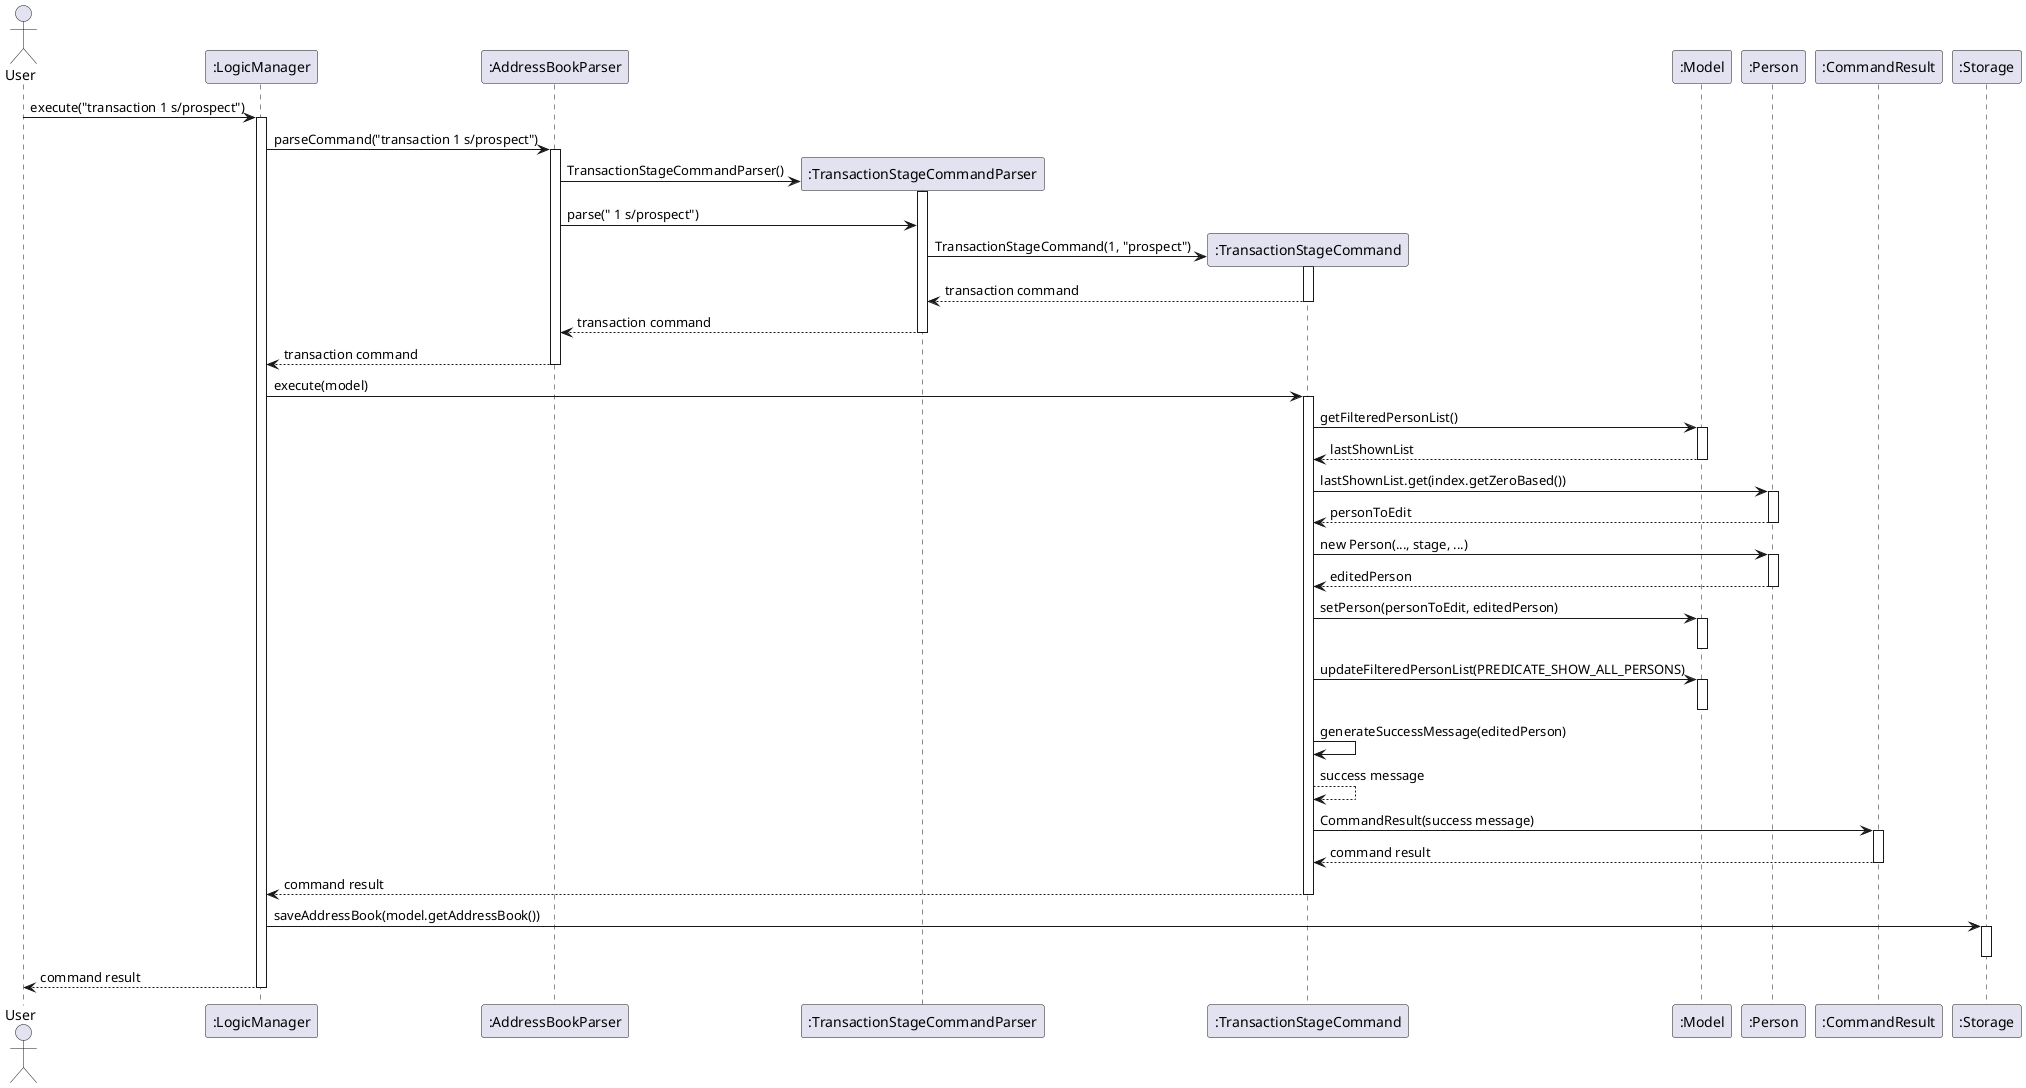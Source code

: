 @startuml
actor User

participant ":LogicManager" as Logic
participant ":AddressBookParser" as ABP
participant ":TransactionStageCommandParser" as TSCP
participant ":TransactionStageCommand" as TSC
participant ":Model" as Model
participant ":Person" as P
participant ":CommandResult" as CR
participant ":Storage" as Storage

User -> Logic : execute("transaction 1 s/prospect")
activate Logic

Logic -> ABP : parseCommand("transaction 1 s/prospect")
activate ABP

create TSCP
ABP -> TSCP : TransactionStageCommandParser()
activate TSCP
ABP -> TSCP : parse(" 1 s/prospect")

create TSC
TSCP -> TSC : TransactionStageCommand(1, "prospect")
activate TSC
TSC --> TSCP : transaction command
deactivate TSC
TSCP --> ABP : transaction command
deactivate TSCP
ABP --> Logic : transaction command
deactivate ABP

Logic -> TSC : execute(model)
activate TSC

TSC -> Model : getFilteredPersonList()
activate Model
Model --> TSC : lastShownList
deactivate Model

TSC -> P : lastShownList.get(index.getZeroBased())
activate P
P --> TSC : personToEdit
deactivate P

TSC -> P : new Person(..., stage, ...)
activate P
P --> TSC : editedPerson
deactivate P

TSC -> Model : setPerson(personToEdit, editedPerson)
activate Model
deactivate Model

TSC -> Model : updateFilteredPersonList(PREDICATE_SHOW_ALL_PERSONS)
activate Model
deactivate Model

TSC -> TSC : generateSuccessMessage(editedPerson)
TSC --> TSC : success message

TSC -> CR : CommandResult(success message)
activate CR
CR --> TSC : command result
deactivate CR

TSC --> Logic : command result
deactivate TSC

Logic -> Storage : saveAddressBook(model.getAddressBook())
activate Storage
deactivate Storage

Logic --> User : command result
deactivate Logic

@enduml
